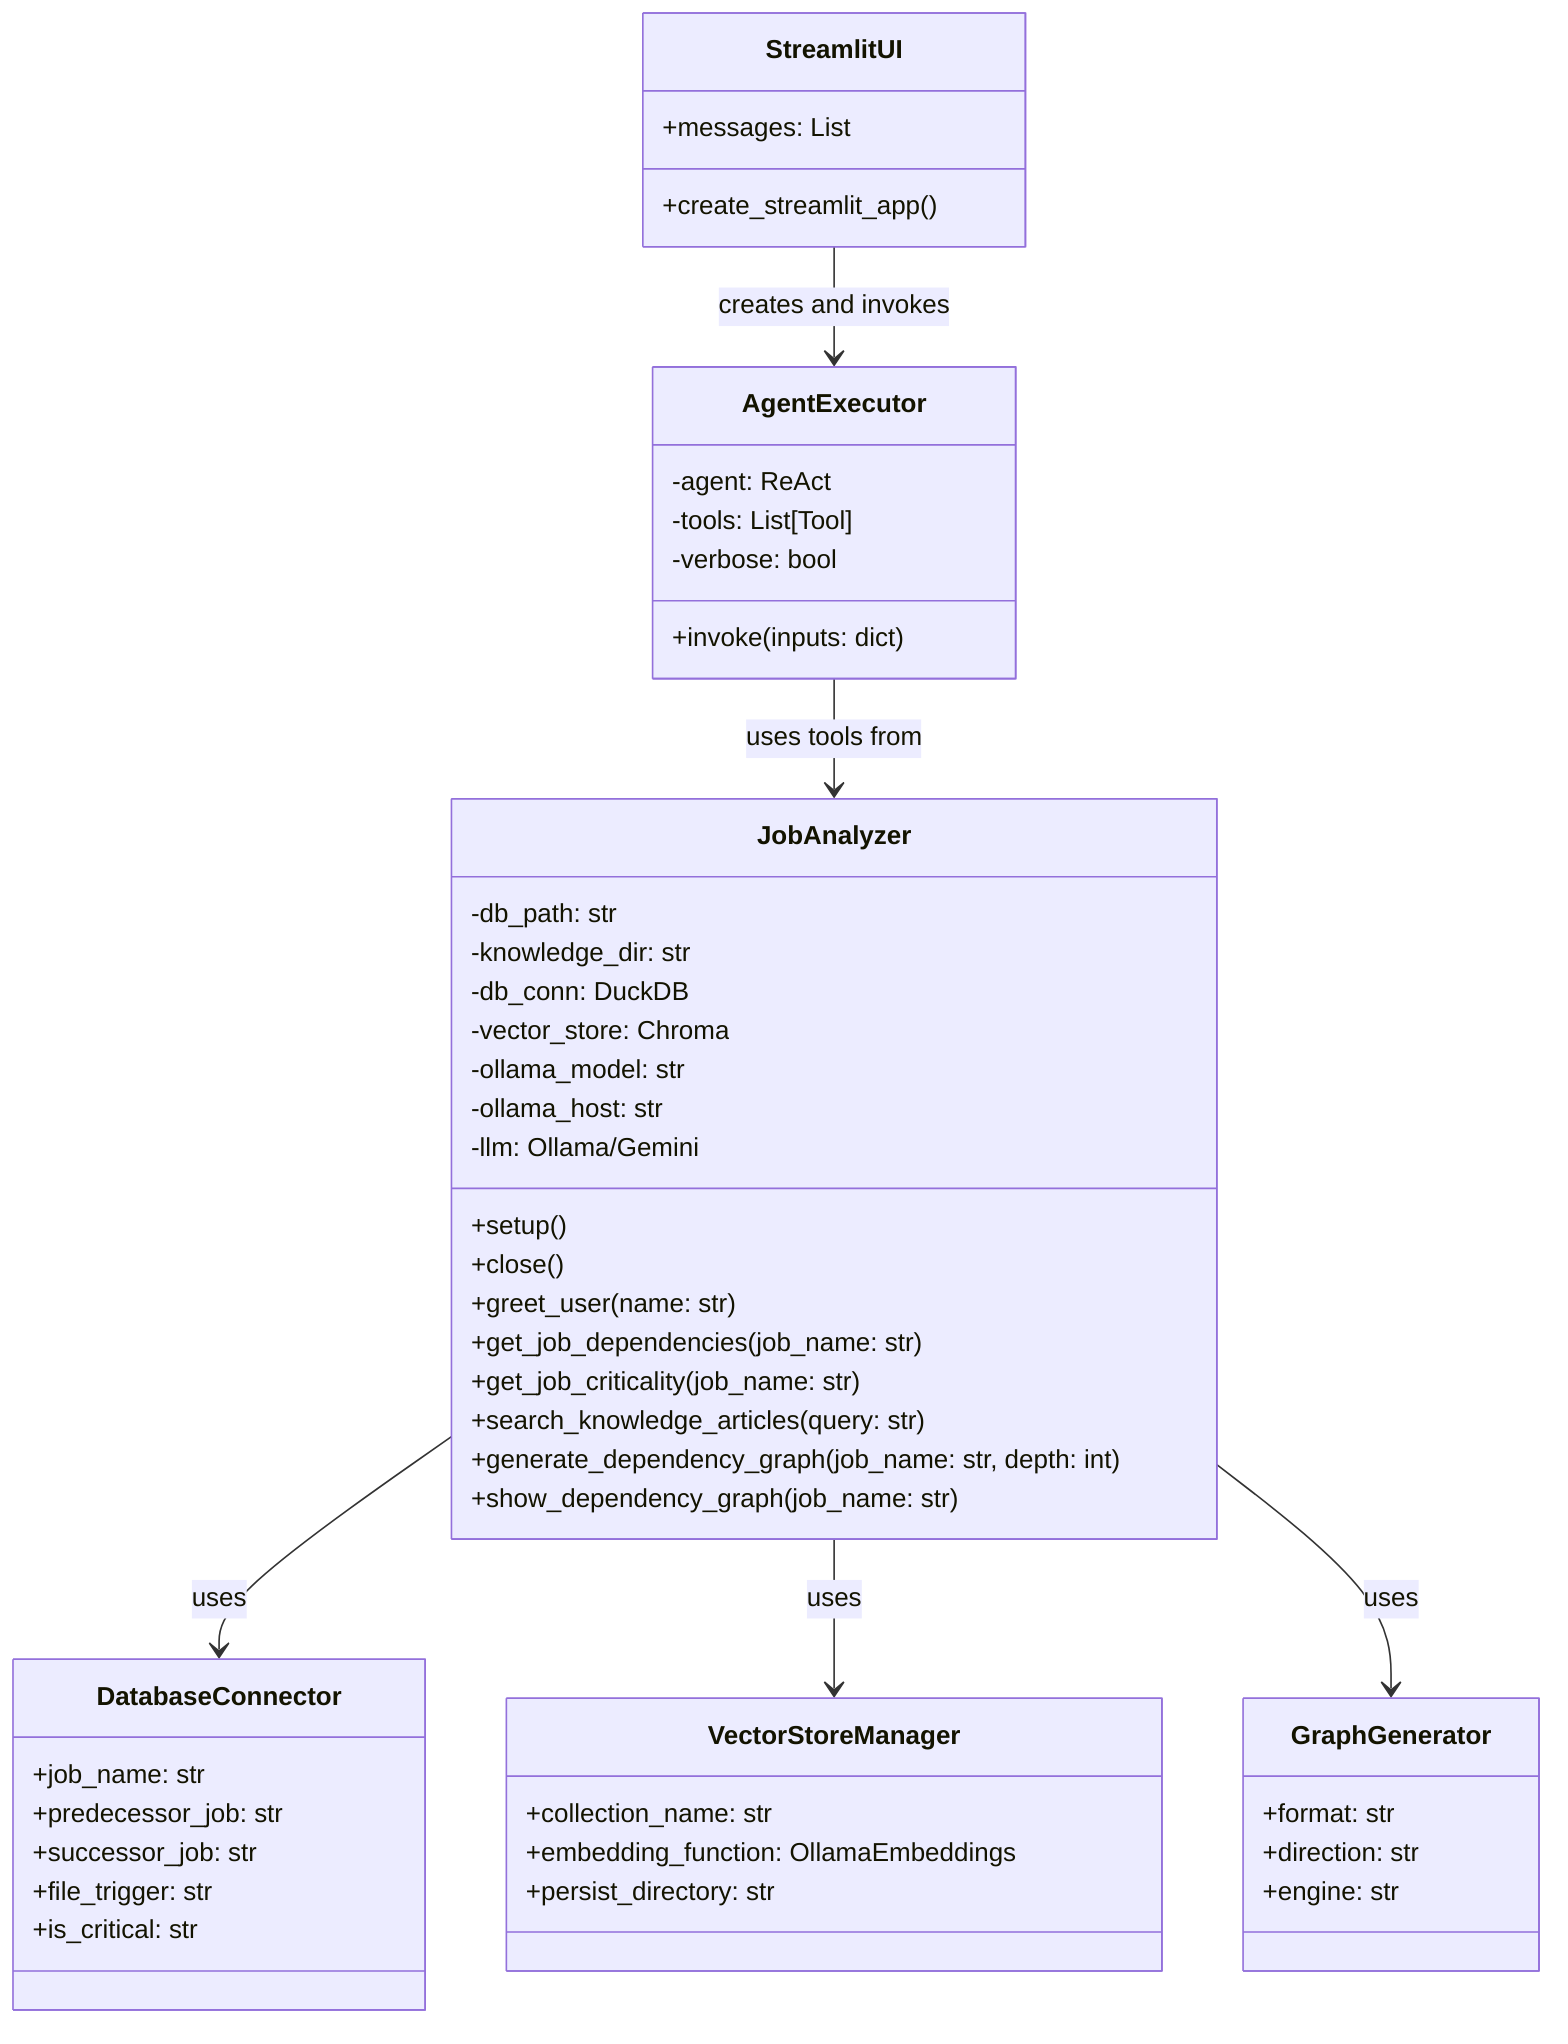 classDiagram
    class JobAnalyzer {
        -db_path: str
        -knowledge_dir: str
        -db_conn: DuckDB
        -vector_store: Chroma
        -ollama_model: str
        -ollama_host: str
        -llm: Ollama/Gemini
        +setup()
        +close()
        +greet_user(name: str)
        +get_job_dependencies(job_name: str)
        +get_job_criticality(job_name: str)
        +search_knowledge_articles(query: str)
        +generate_dependency_graph(job_name: str, depth: int)
        +show_dependency_graph(job_name: str)
    }
    
    class AgentExecutor {
        -agent: ReAct
        -tools: List[Tool]
        -verbose: bool
        +invoke(inputs: dict)
    }
    
    class StreamlitUI {
        +messages: List
        +create_streamlit_app()
    }
    
    class DatabaseConnector {
        +job_name: str
        +predecessor_job: str
        +successor_job: str
        +file_trigger: str
        +is_critical: str
    }
    
    class VectorStoreManager {
        +collection_name: str
        +embedding_function: OllamaEmbeddings
        +persist_directory: str
    }
    
    class GraphGenerator {
        +format: str
        +direction: str
        +engine: str
    }
    
    JobAnalyzer --> DatabaseConnector : uses
    JobAnalyzer --> VectorStoreManager : uses
    JobAnalyzer --> GraphGenerator : uses
    
    AgentExecutor --> JobAnalyzer : uses tools from
    StreamlitUI --> AgentExecutor : creates and invokes